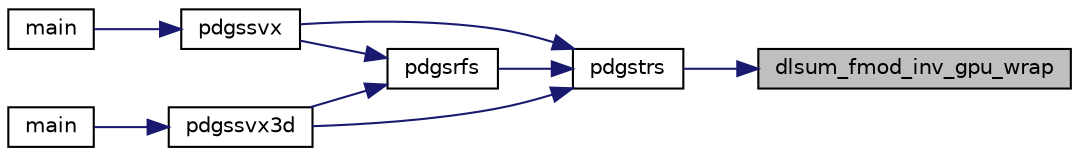 digraph "dlsum_fmod_inv_gpu_wrap"
{
 // LATEX_PDF_SIZE
  edge [fontname="Helvetica",fontsize="10",labelfontname="Helvetica",labelfontsize="10"];
  node [fontname="Helvetica",fontsize="10",shape=record];
  rankdir="RL";
  Node1 [label="dlsum_fmod_inv_gpu_wrap",height=0.2,width=0.4,color="black", fillcolor="grey75", style="filled", fontcolor="black",tooltip=" "];
  Node1 -> Node2 [dir="back",color="midnightblue",fontsize="10",style="solid",fontname="Helvetica"];
  Node2 [label="pdgstrs",height=0.2,width=0.4,color="black", fillcolor="white", style="filled",URL="$pdgstrs_8c.html#a998e0ce68eee280e36fed6c386709371",tooltip=" "];
  Node2 -> Node3 [dir="back",color="midnightblue",fontsize="10",style="solid",fontname="Helvetica"];
  Node3 [label="pdgsrfs",height=0.2,width=0.4,color="black", fillcolor="white", style="filled",URL="$pdgsrfs_8c.html#a0e820237b8ec618718a521f947a9481c",tooltip=" "];
  Node3 -> Node4 [dir="back",color="midnightblue",fontsize="10",style="solid",fontname="Helvetica"];
  Node4 [label="pdgssvx",height=0.2,width=0.4,color="black", fillcolor="white", style="filled",URL="$pdgssvx_8c.html#a0472365ee4aaa86dee102cc6d7325c15",tooltip=" "];
  Node4 -> Node5 [dir="back",color="midnightblue",fontsize="10",style="solid",fontname="Helvetica"];
  Node5 [label="main",height=0.2,width=0.4,color="black", fillcolor="white", style="filled",URL="$pddrive_8c.html#a0ddf1224851353fc92bfbff6f499fa97",tooltip=" "];
  Node3 -> Node6 [dir="back",color="midnightblue",fontsize="10",style="solid",fontname="Helvetica"];
  Node6 [label="pdgssvx3d",height=0.2,width=0.4,color="black", fillcolor="white", style="filled",URL="$pdgssvx3d_8c.html#a4cd295688eb2d11cd956c465f54af439",tooltip=" "];
  Node6 -> Node7 [dir="back",color="midnightblue",fontsize="10",style="solid",fontname="Helvetica"];
  Node7 [label="main",height=0.2,width=0.4,color="black", fillcolor="white", style="filled",URL="$pddrive3d_8c.html#a0ddf1224851353fc92bfbff6f499fa97",tooltip=" "];
  Node2 -> Node4 [dir="back",color="midnightblue",fontsize="10",style="solid",fontname="Helvetica"];
  Node2 -> Node6 [dir="back",color="midnightblue",fontsize="10",style="solid",fontname="Helvetica"];
}
